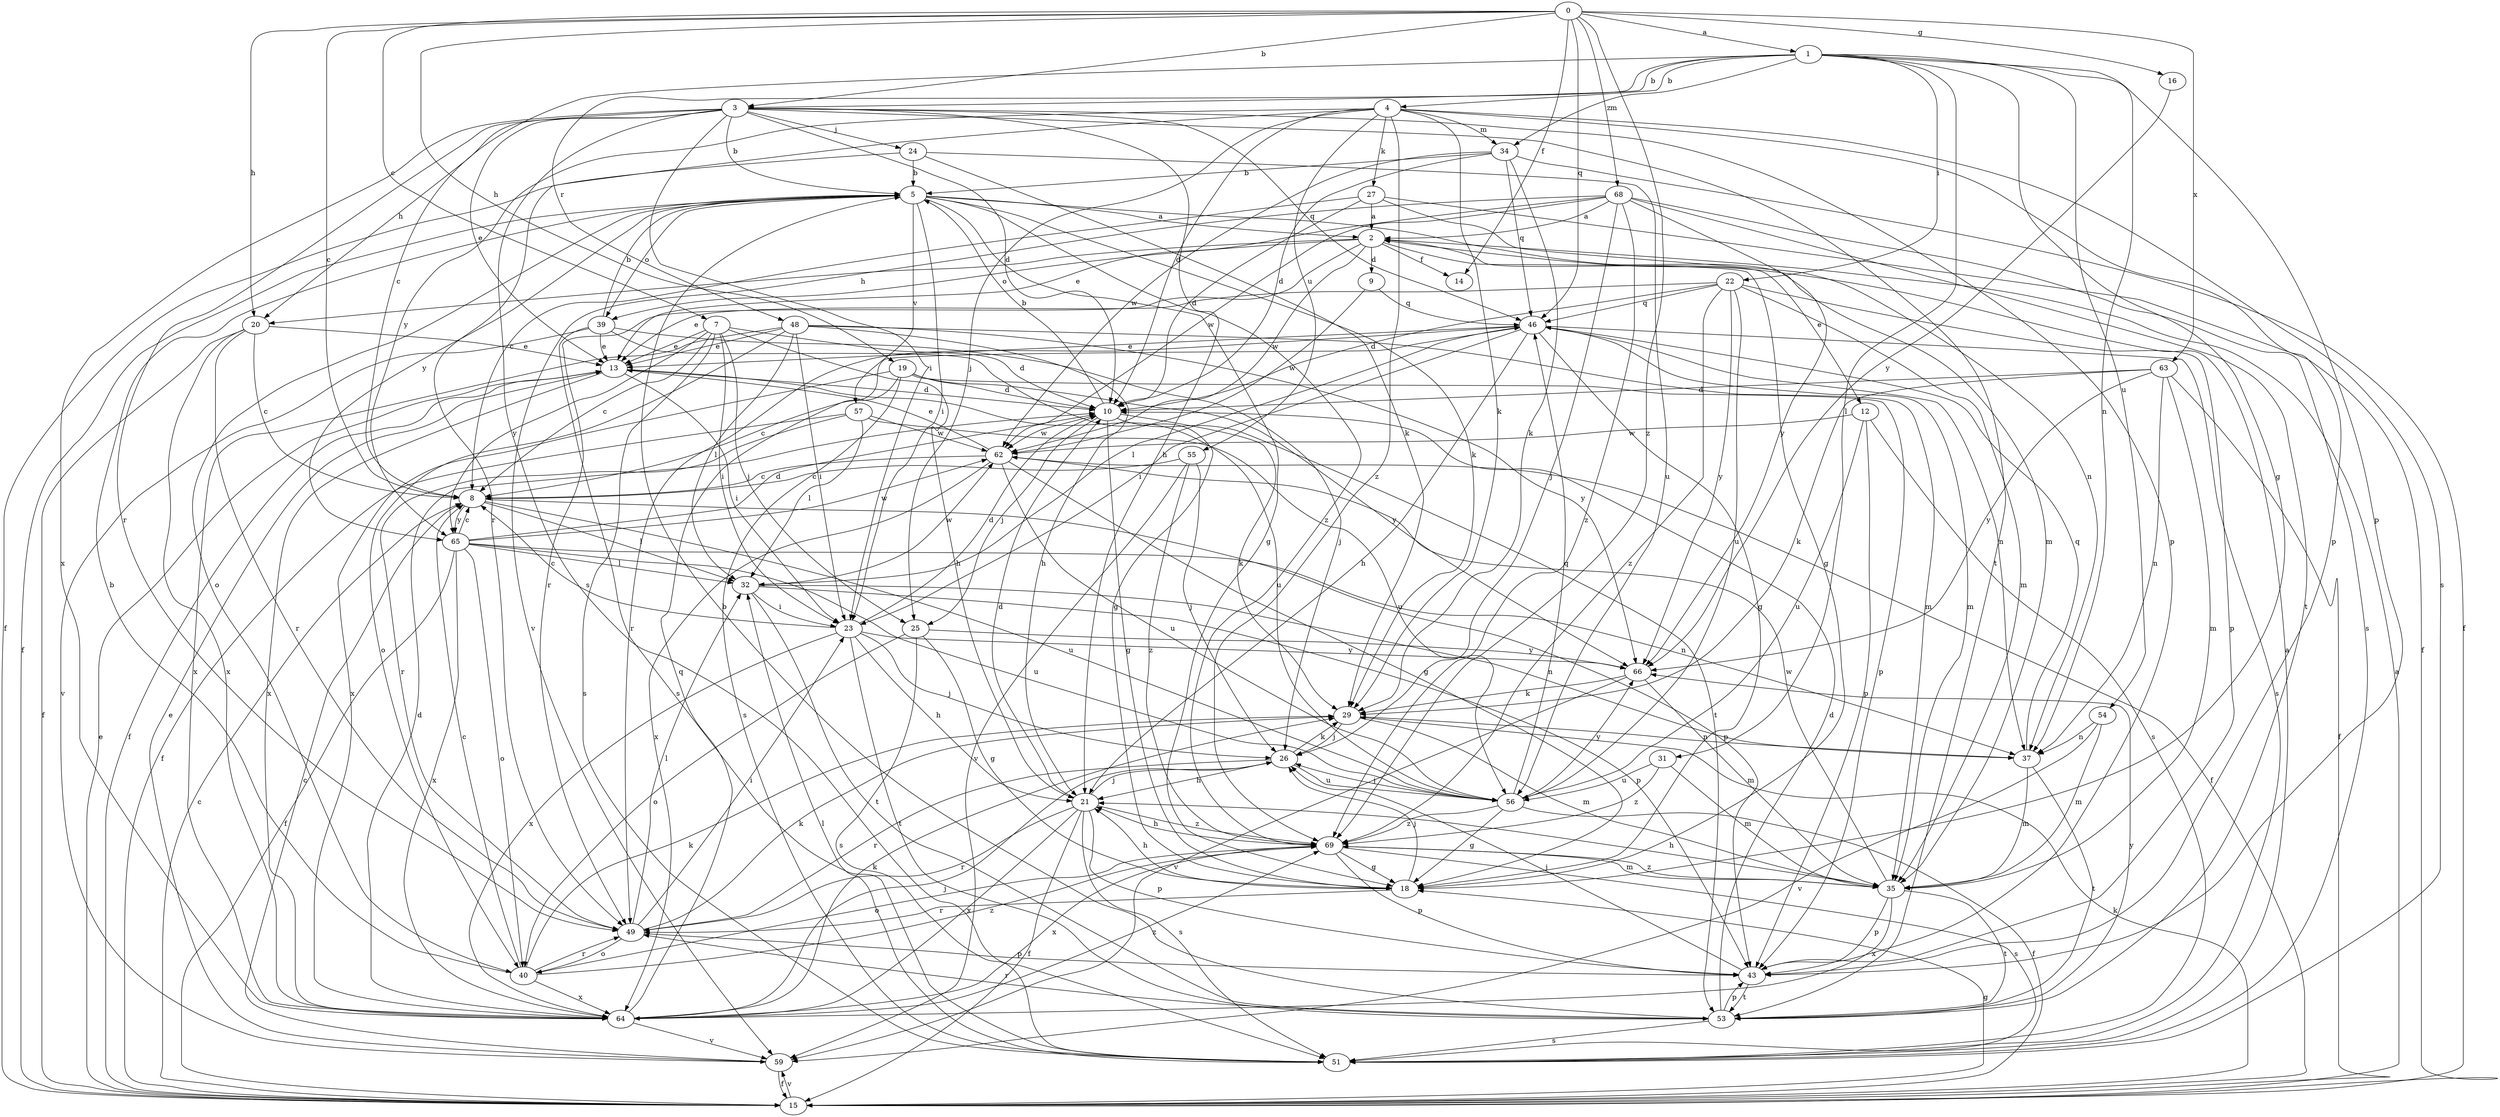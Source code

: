 strict digraph  {
0;
1;
2;
3;
4;
5;
7;
8;
9;
10;
12;
13;
14;
15;
16;
18;
19;
20;
21;
22;
23;
24;
25;
26;
27;
29;
31;
32;
34;
35;
37;
39;
40;
43;
46;
48;
49;
51;
53;
54;
55;
56;
57;
59;
62;
63;
64;
65;
66;
68;
69;
0 -> 1  [label=a];
0 -> 3  [label=b];
0 -> 7  [label=c];
0 -> 8  [label=c];
0 -> 14  [label=f];
0 -> 16  [label=g];
0 -> 19  [label=h];
0 -> 20  [label=h];
0 -> 46  [label=q];
0 -> 63  [label=x];
0 -> 68  [label=z];
0 -> 69  [label=z];
1 -> 3  [label=b];
1 -> 4  [label=b];
1 -> 8  [label=c];
1 -> 18  [label=g];
1 -> 22  [label=i];
1 -> 31  [label=l];
1 -> 34  [label=m];
1 -> 37  [label=n];
1 -> 43  [label=p];
1 -> 48  [label=r];
1 -> 54  [label=u];
2 -> 9  [label=d];
2 -> 12  [label=e];
2 -> 14  [label=f];
2 -> 18  [label=g];
2 -> 20  [label=h];
2 -> 39  [label=o];
2 -> 49  [label=r];
2 -> 62  [label=w];
3 -> 5  [label=b];
3 -> 10  [label=d];
3 -> 13  [label=e];
3 -> 20  [label=h];
3 -> 21  [label=h];
3 -> 23  [label=i];
3 -> 24  [label=j];
3 -> 43  [label=p];
3 -> 46  [label=q];
3 -> 49  [label=r];
3 -> 51  [label=s];
3 -> 53  [label=t];
3 -> 64  [label=x];
4 -> 10  [label=d];
4 -> 25  [label=j];
4 -> 27  [label=k];
4 -> 29  [label=k];
4 -> 34  [label=m];
4 -> 43  [label=p];
4 -> 49  [label=r];
4 -> 51  [label=s];
4 -> 55  [label=u];
4 -> 65  [label=y];
4 -> 69  [label=z];
5 -> 2  [label=a];
5 -> 15  [label=f];
5 -> 18  [label=g];
5 -> 23  [label=i];
5 -> 29  [label=k];
5 -> 35  [label=m];
5 -> 39  [label=o];
5 -> 40  [label=o];
5 -> 57  [label=v];
5 -> 65  [label=y];
5 -> 69  [label=z];
7 -> 8  [label=c];
7 -> 10  [label=d];
7 -> 13  [label=e];
7 -> 21  [label=h];
7 -> 23  [label=i];
7 -> 25  [label=j];
7 -> 51  [label=s];
7 -> 65  [label=y];
8 -> 32  [label=l];
8 -> 43  [label=p];
8 -> 56  [label=u];
8 -> 65  [label=y];
9 -> 46  [label=q];
9 -> 62  [label=w];
10 -> 5  [label=b];
10 -> 18  [label=g];
10 -> 25  [label=j];
10 -> 29  [label=k];
10 -> 53  [label=t];
10 -> 62  [label=w];
12 -> 43  [label=p];
12 -> 51  [label=s];
12 -> 56  [label=u];
12 -> 62  [label=w];
13 -> 10  [label=d];
13 -> 15  [label=f];
13 -> 23  [label=i];
13 -> 56  [label=u];
13 -> 64  [label=x];
15 -> 2  [label=a];
15 -> 8  [label=c];
15 -> 13  [label=e];
15 -> 18  [label=g];
15 -> 29  [label=k];
15 -> 59  [label=v];
16 -> 66  [label=y];
18 -> 21  [label=h];
18 -> 26  [label=j];
18 -> 49  [label=r];
19 -> 8  [label=c];
19 -> 10  [label=d];
19 -> 43  [label=p];
19 -> 51  [label=s];
19 -> 64  [label=x];
19 -> 66  [label=y];
20 -> 8  [label=c];
20 -> 13  [label=e];
20 -> 15  [label=f];
20 -> 49  [label=r];
20 -> 64  [label=x];
21 -> 10  [label=d];
21 -> 15  [label=f];
21 -> 26  [label=j];
21 -> 43  [label=p];
21 -> 49  [label=r];
21 -> 51  [label=s];
21 -> 64  [label=x];
21 -> 69  [label=z];
22 -> 10  [label=d];
22 -> 13  [label=e];
22 -> 35  [label=m];
22 -> 43  [label=p];
22 -> 46  [label=q];
22 -> 56  [label=u];
22 -> 66  [label=y];
22 -> 69  [label=z];
23 -> 8  [label=c];
23 -> 10  [label=d];
23 -> 21  [label=h];
23 -> 26  [label=j];
23 -> 53  [label=t];
23 -> 64  [label=x];
23 -> 66  [label=y];
24 -> 5  [label=b];
24 -> 15  [label=f];
24 -> 29  [label=k];
24 -> 56  [label=u];
25 -> 18  [label=g];
25 -> 40  [label=o];
25 -> 51  [label=s];
25 -> 66  [label=y];
26 -> 21  [label=h];
26 -> 29  [label=k];
26 -> 49  [label=r];
26 -> 56  [label=u];
27 -> 2  [label=a];
27 -> 8  [label=c];
27 -> 10  [label=d];
27 -> 15  [label=f];
27 -> 37  [label=n];
29 -> 26  [label=j];
29 -> 35  [label=m];
29 -> 37  [label=n];
31 -> 35  [label=m];
31 -> 56  [label=u];
31 -> 69  [label=z];
32 -> 23  [label=i];
32 -> 37  [label=n];
32 -> 43  [label=p];
32 -> 53  [label=t];
32 -> 62  [label=w];
34 -> 5  [label=b];
34 -> 10  [label=d];
34 -> 15  [label=f];
34 -> 29  [label=k];
34 -> 46  [label=q];
34 -> 62  [label=w];
35 -> 21  [label=h];
35 -> 43  [label=p];
35 -> 53  [label=t];
35 -> 62  [label=w];
35 -> 64  [label=x];
35 -> 69  [label=z];
37 -> 35  [label=m];
37 -> 46  [label=q];
37 -> 53  [label=t];
39 -> 5  [label=b];
39 -> 13  [label=e];
39 -> 18  [label=g];
39 -> 26  [label=j];
39 -> 51  [label=s];
39 -> 59  [label=v];
40 -> 5  [label=b];
40 -> 8  [label=c];
40 -> 29  [label=k];
40 -> 49  [label=r];
40 -> 64  [label=x];
40 -> 69  [label=z];
43 -> 26  [label=j];
43 -> 53  [label=t];
46 -> 13  [label=e];
46 -> 18  [label=g];
46 -> 21  [label=h];
46 -> 23  [label=i];
46 -> 32  [label=l];
46 -> 35  [label=m];
46 -> 37  [label=n];
46 -> 49  [label=r];
46 -> 51  [label=s];
48 -> 13  [label=e];
48 -> 21  [label=h];
48 -> 23  [label=i];
48 -> 32  [label=l];
48 -> 35  [label=m];
48 -> 40  [label=o];
48 -> 64  [label=x];
48 -> 66  [label=y];
49 -> 23  [label=i];
49 -> 29  [label=k];
49 -> 32  [label=l];
49 -> 40  [label=o];
49 -> 43  [label=p];
51 -> 2  [label=a];
51 -> 32  [label=l];
53 -> 5  [label=b];
53 -> 10  [label=d];
53 -> 43  [label=p];
53 -> 49  [label=r];
53 -> 51  [label=s];
53 -> 66  [label=y];
54 -> 35  [label=m];
54 -> 37  [label=n];
54 -> 59  [label=v];
55 -> 8  [label=c];
55 -> 26  [label=j];
55 -> 59  [label=v];
55 -> 69  [label=z];
56 -> 15  [label=f];
56 -> 18  [label=g];
56 -> 26  [label=j];
56 -> 46  [label=q];
56 -> 66  [label=y];
56 -> 69  [label=z];
57 -> 15  [label=f];
57 -> 32  [label=l];
57 -> 49  [label=r];
57 -> 56  [label=u];
57 -> 62  [label=w];
59 -> 8  [label=c];
59 -> 13  [label=e];
59 -> 15  [label=f];
62 -> 8  [label=c];
62 -> 13  [label=e];
62 -> 15  [label=f];
62 -> 18  [label=g];
62 -> 56  [label=u];
62 -> 64  [label=x];
63 -> 10  [label=d];
63 -> 15  [label=f];
63 -> 29  [label=k];
63 -> 35  [label=m];
63 -> 37  [label=n];
63 -> 66  [label=y];
64 -> 10  [label=d];
64 -> 26  [label=j];
64 -> 29  [label=k];
64 -> 46  [label=q];
64 -> 59  [label=v];
64 -> 69  [label=z];
65 -> 8  [label=c];
65 -> 10  [label=d];
65 -> 15  [label=f];
65 -> 32  [label=l];
65 -> 37  [label=n];
65 -> 40  [label=o];
65 -> 56  [label=u];
65 -> 62  [label=w];
65 -> 64  [label=x];
66 -> 29  [label=k];
66 -> 35  [label=m];
66 -> 59  [label=v];
68 -> 2  [label=a];
68 -> 13  [label=e];
68 -> 26  [label=j];
68 -> 51  [label=s];
68 -> 53  [label=t];
68 -> 59  [label=v];
68 -> 62  [label=w];
68 -> 66  [label=y];
68 -> 69  [label=z];
69 -> 18  [label=g];
69 -> 21  [label=h];
69 -> 35  [label=m];
69 -> 40  [label=o];
69 -> 43  [label=p];
69 -> 51  [label=s];
69 -> 64  [label=x];
}
